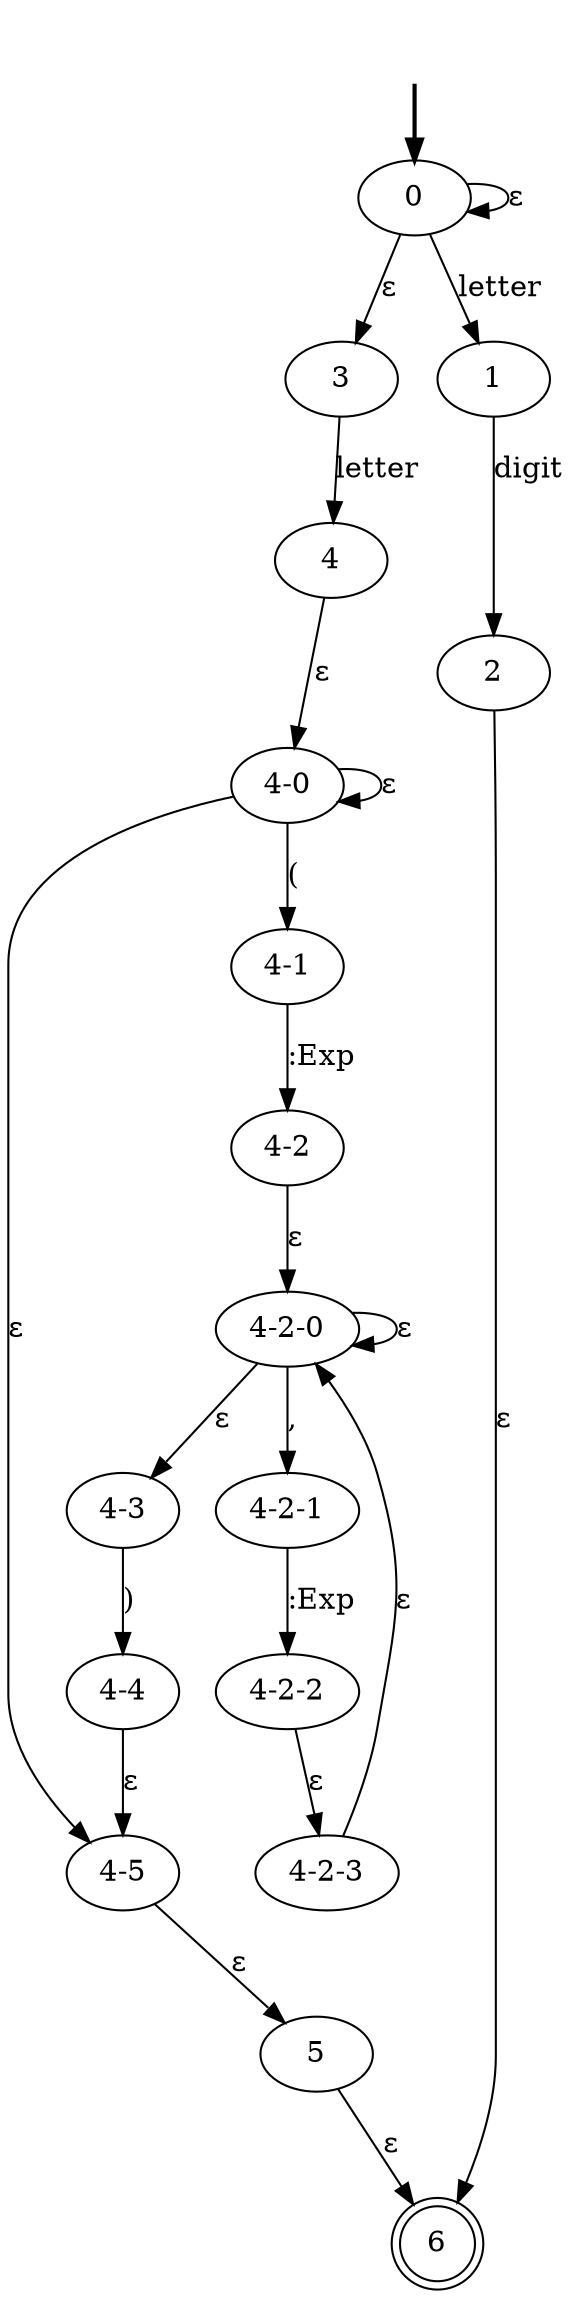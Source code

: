 digraph {
	fake0 [style=invisible]
	"4-2-0"
	3
	"4-2-3"
	"4-1"
	"4-2-1"
	2
	5
	"4-2"
	1
	4
	0 [root=true]
	"4-4"
	"4-3"
	6 [shape=doublecircle]
	"4-2-2"
	"4-0"
	"4-5"
	fake0 -> 0 [style=bold]
	0 -> 1 [label=letter]
	0 -> 3 [label="ε"]
	0 -> 0 [label="ε"]
	1 -> 2 [label=digit]
	3 -> 4 [label=letter]
	4 -> "4-0" [label="ε"]
	"4-5" -> 5 [label="ε"]
	"4-0" -> "4-1" [label="("]
	"4-0" -> "4-0" [label="ε"]
	"4-0" -> "4-5" [label="ε"]
	"4-1" -> "4-2" [label=":Exp"]
	"4-2" -> "4-2-0" [label="ε"]
	"4-2-0" -> "4-2-0" [label="ε"]
	"4-2-0" -> "4-3" [label="ε"]
	"4-2-0" -> "4-2-1" [label=","]
	"4-2-1" -> "4-2-2" [label=":Exp"]
	"4-2-2" -> "4-2-3" [label="ε"]
	"4-2-3" -> "4-2-0" [label="ε"]
	"4-3" -> "4-4" [label=")"]
	"4-4" -> "4-5" [label="ε"]
	2 -> 6 [label="ε"]
	5 -> 6 [label="ε"]
}

